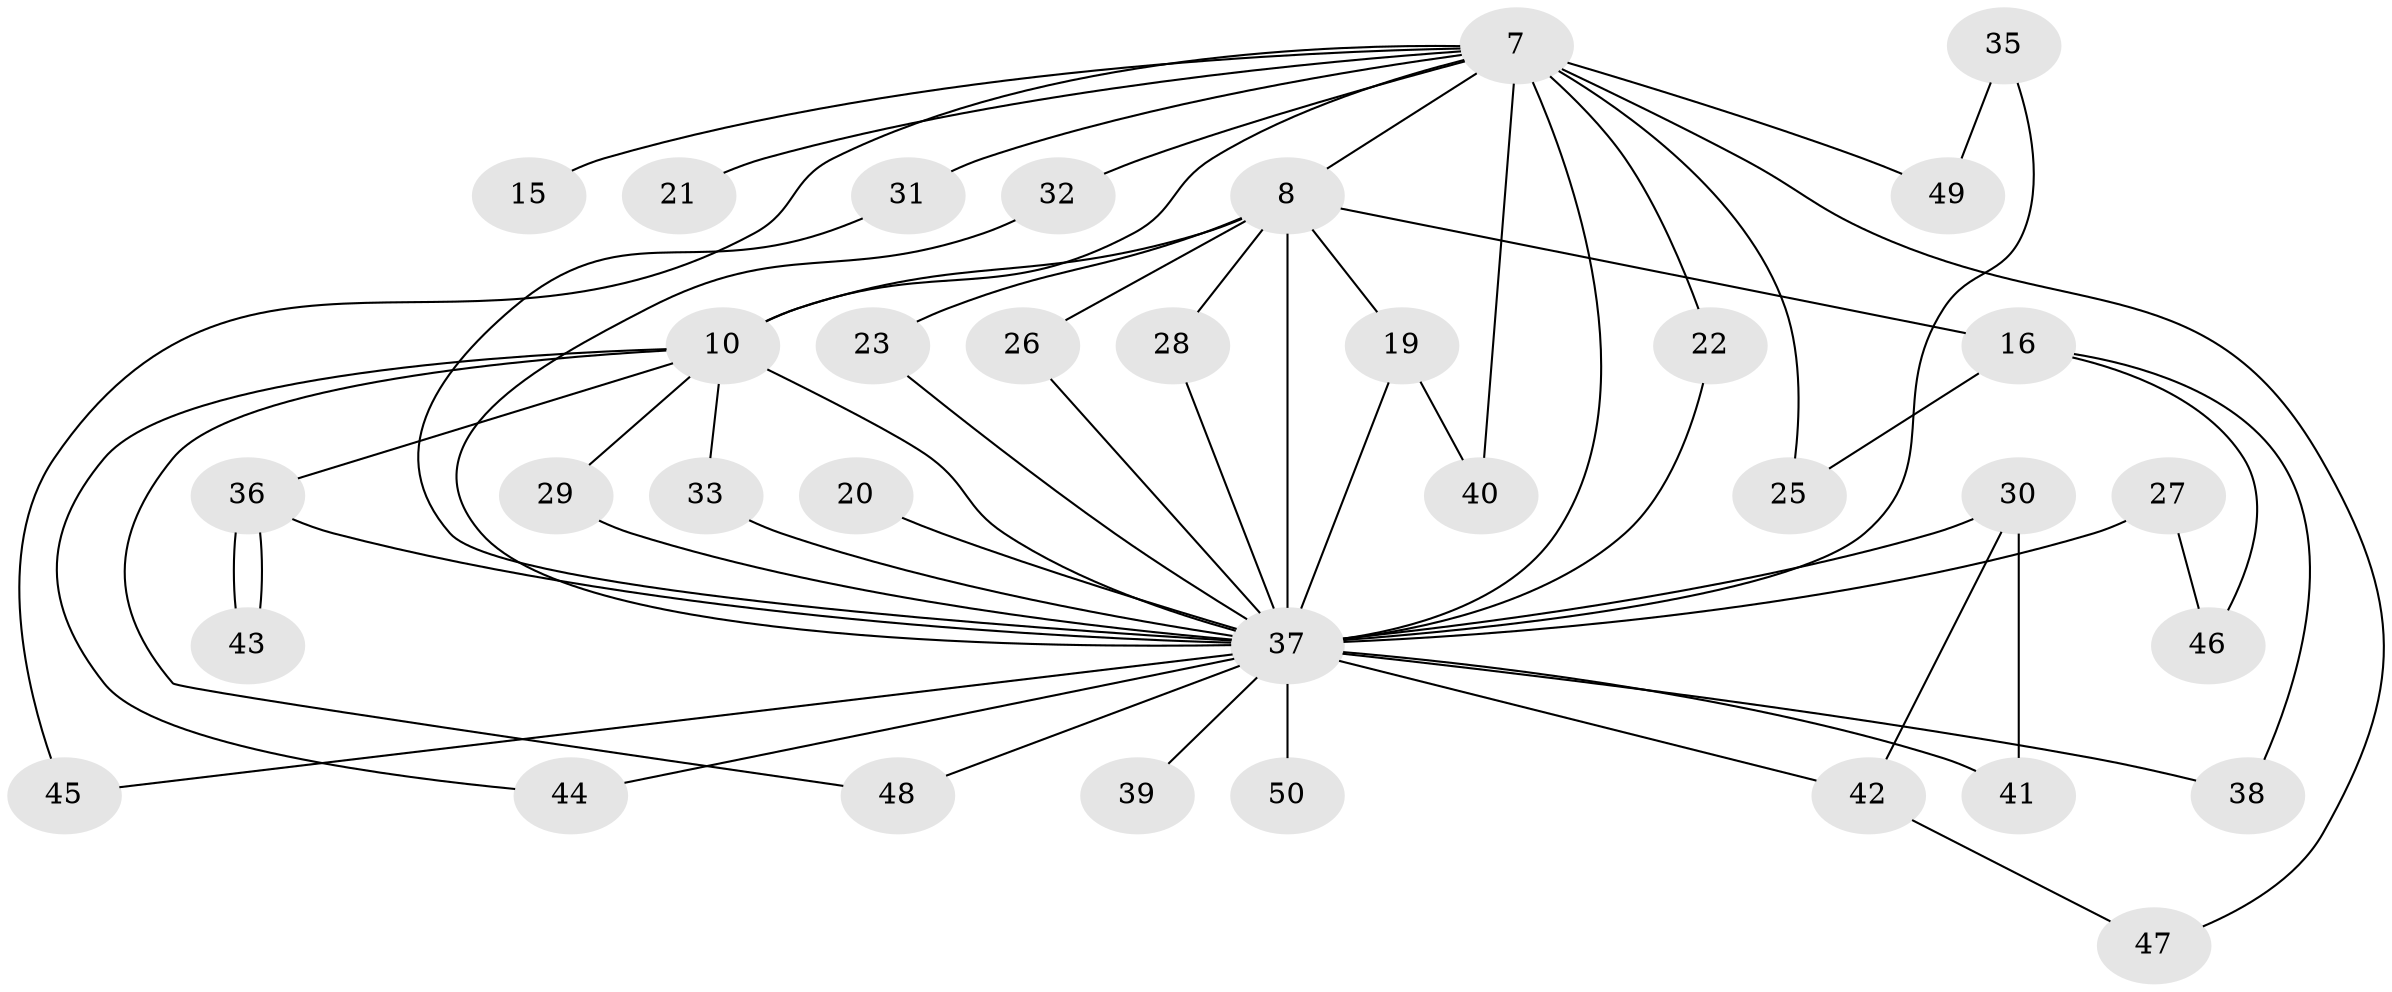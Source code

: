 // original degree distribution, {17: 0.04, 14: 0.02, 21: 0.02, 12: 0.08, 19: 0.02, 15: 0.02, 4: 0.08, 5: 0.04, 3: 0.1, 2: 0.58}
// Generated by graph-tools (version 1.1) at 2025/48/03/04/25 21:48:28]
// undirected, 35 vertices, 59 edges
graph export_dot {
graph [start="1"]
  node [color=gray90,style=filled];
  7 [super="+2"];
  8 [super="+6"];
  10 [super="+5"];
  15;
  16;
  19 [super="+14"];
  20;
  21;
  22;
  23;
  25;
  26;
  27;
  28;
  29;
  30 [super="+13"];
  31;
  32;
  33;
  35;
  36;
  37 [super="+17+9"];
  38;
  39;
  40;
  41;
  42 [super="+18"];
  43;
  44;
  45;
  46;
  47;
  48;
  49 [super="+34"];
  50 [super="+24"];
  7 -- 8 [weight=4];
  7 -- 10 [weight=4];
  7 -- 15 [weight=2];
  7 -- 21 [weight=2];
  7 -- 22;
  7 -- 25;
  7 -- 31;
  7 -- 32;
  7 -- 40;
  7 -- 47;
  7 -- 45;
  7 -- 49 [weight=3];
  7 -- 37 [weight=9];
  8 -- 10 [weight=4];
  8 -- 16 [weight=2];
  8 -- 23;
  8 -- 26;
  8 -- 19;
  8 -- 28;
  8 -- 37 [weight=8];
  10 -- 29;
  10 -- 44;
  10 -- 48;
  10 -- 33;
  10 -- 36;
  10 -- 37 [weight=9];
  16 -- 25;
  16 -- 38;
  16 -- 46;
  19 -- 40;
  19 -- 37;
  20 -- 37 [weight=2];
  22 -- 37;
  23 -- 37;
  26 -- 37;
  27 -- 46;
  27 -- 37 [weight=2];
  28 -- 37;
  29 -- 37;
  30 -- 42;
  30 -- 41;
  30 -- 37 [weight=4];
  31 -- 37;
  32 -- 37;
  33 -- 37;
  35 -- 49;
  35 -- 37;
  36 -- 43;
  36 -- 43;
  36 -- 37;
  37 -- 38;
  37 -- 39 [weight=2];
  37 -- 41;
  37 -- 44;
  37 -- 45;
  37 -- 48;
  37 -- 50 [weight=4];
  37 -- 42;
  42 -- 47;
}
